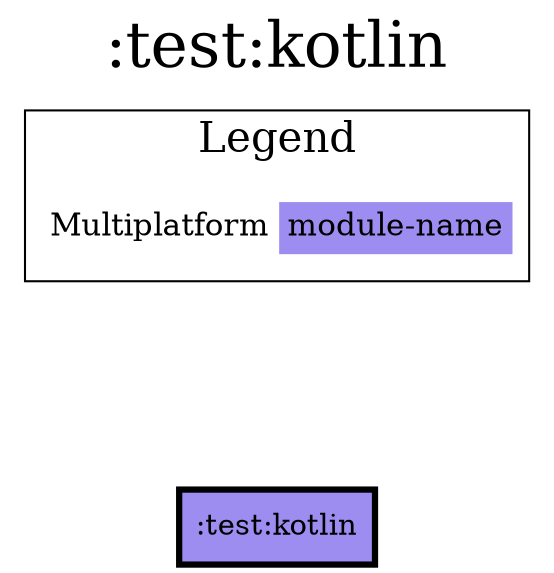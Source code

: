 digraph {
edge ["dir"="forward"]
graph ["dpi"="100","label"=":test:kotlin","labelloc"="t","fontsize"="30","ranksep"="1.5","rankdir"="TB"]
node ["style"="filled"]
":test:kotlin" ["fillcolor"="#9D8DF1","color"="black","penwidth"="3","shape"="box"]
{
edge ["dir"="none"]
graph ["rank"="same"]
":test:kotlin"
}
subgraph "cluster_legend" {
edge ["dir"="none"]
graph ["label"="Legend","fontsize"="20"]
"Legend" ["style"="filled","fillcolor"="#FFFFFF","shape"="none","margin"="0","fontsize"="15","label"=<
<TABLE BORDER="0" CELLBORDER="0" CELLSPACING="0" CELLPADDING="4">
<TR><TD>Multiplatform</TD><TD BGCOLOR="#9D8DF1">module-name</TD></TR>
</TABLE>
>]
} -> ":test:kotlin" ["style"="invis"]
}
